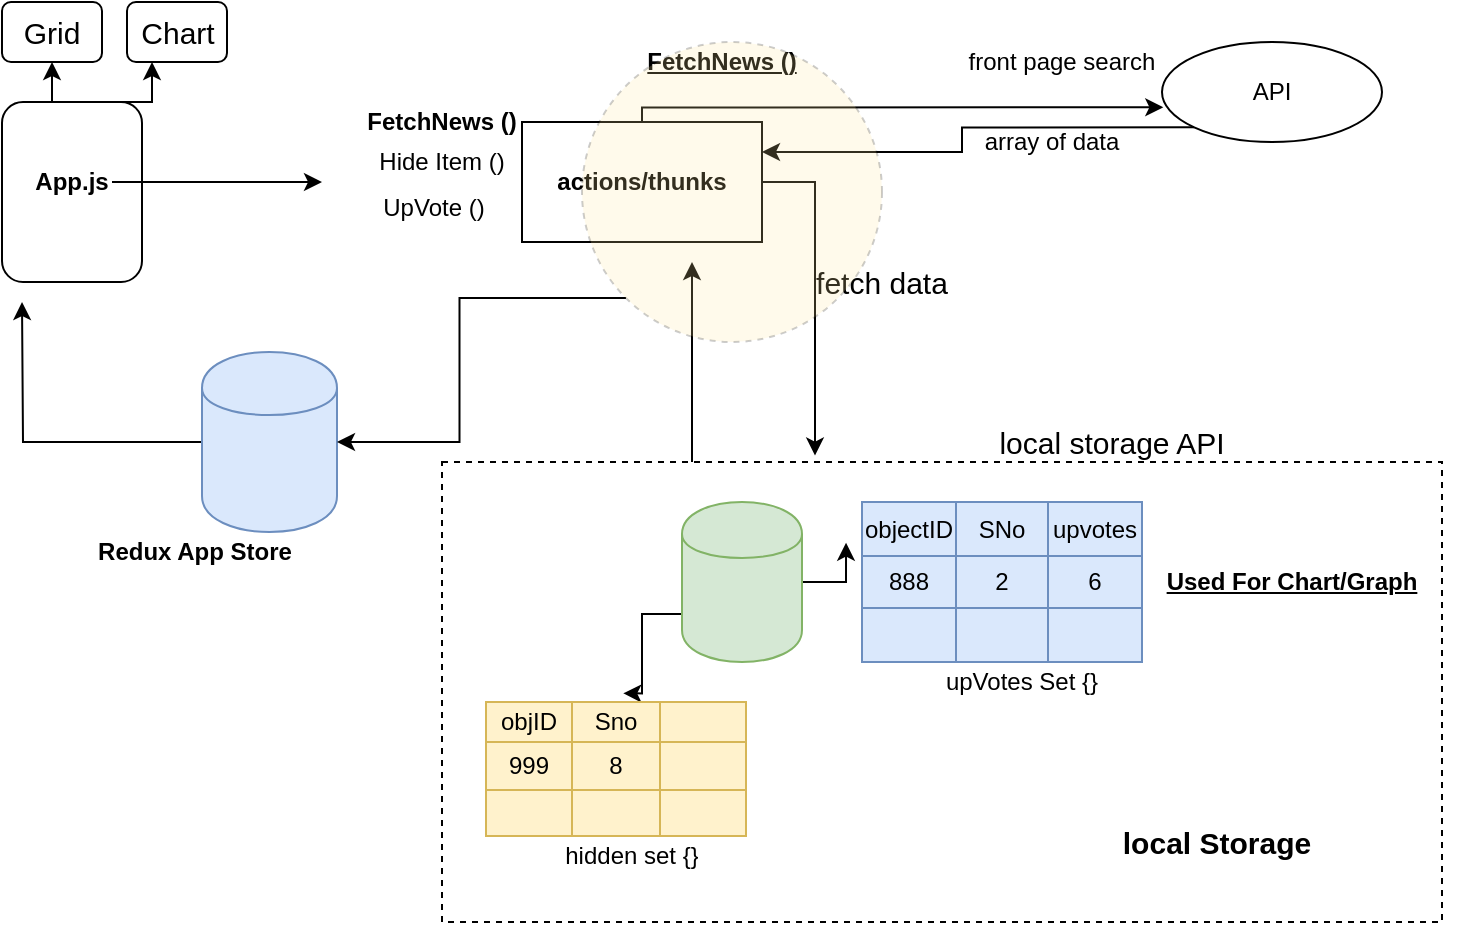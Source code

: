<mxfile version="13.5.1" type="device"><diagram id="1OY8vG89cqY9DOylxmi3" name="Page-1"><mxGraphModel dx="782" dy="545" grid="1" gridSize="10" guides="1" tooltips="1" connect="1" arrows="1" fold="1" page="1" pageScale="1" pageWidth="850" pageHeight="1100" math="0" shadow="0"><root><mxCell id="0"/><mxCell id="1" parent="0"/><mxCell id="Qm3J36VMEmxJ5wWoOTs4-114" style="edgeStyle=orthogonalEdgeStyle;rounded=0;orthogonalLoop=1;jettySize=auto;html=1;exitX=0.25;exitY=0;exitDx=0;exitDy=0;fontSize=15;" edge="1" parent="1" source="Qm3J36VMEmxJ5wWoOTs4-94"><mxGeometry relative="1" as="geometry"><mxPoint x="415" y="130" as="targetPoint"/><Array as="points"><mxPoint x="415" y="190"/><mxPoint x="415" y="190"/></Array></mxGeometry></mxCell><mxCell id="Qm3J36VMEmxJ5wWoOTs4-94" value="" style="rounded=0;whiteSpace=wrap;html=1;fillColor=none;dashed=1;" vertex="1" parent="1"><mxGeometry x="290" y="230" width="500" height="230" as="geometry"/></mxCell><mxCell id="Qm3J36VMEmxJ5wWoOTs4-122" style="edgeStyle=orthogonalEdgeStyle;rounded=0;orthogonalLoop=1;jettySize=auto;html=1;exitX=0.25;exitY=0;exitDx=0;exitDy=0;entryX=0.5;entryY=1;entryDx=0;entryDy=0;fontSize=15;" edge="1" parent="1" source="Qm3J36VMEmxJ5wWoOTs4-1" target="Qm3J36VMEmxJ5wWoOTs4-96"><mxGeometry relative="1" as="geometry"/></mxCell><mxCell id="Qm3J36VMEmxJ5wWoOTs4-123" style="edgeStyle=orthogonalEdgeStyle;rounded=0;orthogonalLoop=1;jettySize=auto;html=1;exitX=0.75;exitY=0;exitDx=0;exitDy=0;entryX=0.25;entryY=1;entryDx=0;entryDy=0;fontSize=15;" edge="1" parent="1" source="Qm3J36VMEmxJ5wWoOTs4-1" target="Qm3J36VMEmxJ5wWoOTs4-97"><mxGeometry relative="1" as="geometry"/></mxCell><mxCell id="Qm3J36VMEmxJ5wWoOTs4-1" value="" style="rounded=1;whiteSpace=wrap;html=1;" vertex="1" parent="1"><mxGeometry x="70" y="50" width="70" height="90" as="geometry"/></mxCell><mxCell id="Qm3J36VMEmxJ5wWoOTs4-8" style="edgeStyle=orthogonalEdgeStyle;rounded=0;orthogonalLoop=1;jettySize=auto;html=1;" edge="1" parent="1" source="Qm3J36VMEmxJ5wWoOTs4-2"><mxGeometry relative="1" as="geometry"><mxPoint x="230" y="90" as="targetPoint"/></mxGeometry></mxCell><mxCell id="Qm3J36VMEmxJ5wWoOTs4-2" value="App.js" style="text;html=1;strokeColor=none;fillColor=none;align=center;verticalAlign=middle;whiteSpace=wrap;rounded=0;fontStyle=1" vertex="1" parent="1"><mxGeometry x="85" y="80" width="40" height="20" as="geometry"/></mxCell><mxCell id="Qm3J36VMEmxJ5wWoOTs4-102" style="edgeStyle=orthogonalEdgeStyle;rounded=0;orthogonalLoop=1;jettySize=auto;html=1;entryX=0.006;entryY=0.653;entryDx=0;entryDy=0;entryPerimeter=0;fontSize=15;" edge="1" parent="1" source="Qm3J36VMEmxJ5wWoOTs4-5" target="Qm3J36VMEmxJ5wWoOTs4-24"><mxGeometry relative="1" as="geometry"><Array as="points"><mxPoint x="390" y="53"/></Array></mxGeometry></mxCell><mxCell id="Qm3J36VMEmxJ5wWoOTs4-104" style="edgeStyle=orthogonalEdgeStyle;rounded=0;orthogonalLoop=1;jettySize=auto;html=1;exitX=1;exitY=0.5;exitDx=0;exitDy=0;entryX=0.373;entryY=-0.014;entryDx=0;entryDy=0;entryPerimeter=0;fontSize=15;" edge="1" parent="1" source="Qm3J36VMEmxJ5wWoOTs4-5" target="Qm3J36VMEmxJ5wWoOTs4-94"><mxGeometry relative="1" as="geometry"/></mxCell><mxCell id="Qm3J36VMEmxJ5wWoOTs4-5" value="" style="rounded=0;whiteSpace=wrap;html=1;" vertex="1" parent="1"><mxGeometry x="330" y="60" width="120" height="60" as="geometry"/></mxCell><mxCell id="Qm3J36VMEmxJ5wWoOTs4-6" value="FetchNews ()" style="text;html=1;strokeColor=none;fillColor=none;align=center;verticalAlign=middle;whiteSpace=wrap;rounded=0;fontStyle=5" vertex="1" parent="1"><mxGeometry x="390" y="20" width="80" height="20" as="geometry"/></mxCell><mxCell id="Qm3J36VMEmxJ5wWoOTs4-7" value="actions/thunks" style="text;html=1;strokeColor=none;fillColor=none;align=center;verticalAlign=middle;whiteSpace=wrap;rounded=0;fontStyle=1" vertex="1" parent="1"><mxGeometry x="345" y="80" width="90" height="20" as="geometry"/></mxCell><mxCell id="Qm3J36VMEmxJ5wWoOTs4-103" style="edgeStyle=orthogonalEdgeStyle;rounded=0;orthogonalLoop=1;jettySize=auto;html=1;exitX=0;exitY=1;exitDx=0;exitDy=0;entryX=1;entryY=0.25;entryDx=0;entryDy=0;fontSize=15;" edge="1" parent="1" source="Qm3J36VMEmxJ5wWoOTs4-24" target="Qm3J36VMEmxJ5wWoOTs4-5"><mxGeometry relative="1" as="geometry"/></mxCell><mxCell id="Qm3J36VMEmxJ5wWoOTs4-24" value="API" style="ellipse;whiteSpace=wrap;html=1;" vertex="1" parent="1"><mxGeometry x="650" y="20" width="110" height="50" as="geometry"/></mxCell><mxCell id="Qm3J36VMEmxJ5wWoOTs4-26" value="front page search" style="text;html=1;strokeColor=none;fillColor=none;align=center;verticalAlign=middle;whiteSpace=wrap;rounded=0;" vertex="1" parent="1"><mxGeometry x="550" y="20" width="100" height="20" as="geometry"/></mxCell><mxCell id="Qm3J36VMEmxJ5wWoOTs4-30" value="array of data" style="text;html=1;strokeColor=none;fillColor=none;align=center;verticalAlign=middle;whiteSpace=wrap;rounded=0;" vertex="1" parent="1"><mxGeometry x="560" y="60" width="70" height="20" as="geometry"/></mxCell><mxCell id="Qm3J36VMEmxJ5wWoOTs4-85" style="edgeStyle=orthogonalEdgeStyle;rounded=0;orthogonalLoop=1;jettySize=auto;html=1;exitX=1;exitY=0.5;exitDx=0;exitDy=0;entryX=-0.057;entryY=-0.256;entryDx=0;entryDy=0;entryPerimeter=0;" edge="1" parent="1" source="Qm3J36VMEmxJ5wWoOTs4-31" target="Qm3J36VMEmxJ5wWoOTs4-45"><mxGeometry relative="1" as="geometry"/></mxCell><mxCell id="Qm3J36VMEmxJ5wWoOTs4-95" style="edgeStyle=orthogonalEdgeStyle;rounded=0;orthogonalLoop=1;jettySize=auto;html=1;exitX=0;exitY=0.7;exitDx=0;exitDy=0;entryX=0.528;entryY=-0.217;entryDx=0;entryDy=0;entryPerimeter=0;" edge="1" parent="1" source="Qm3J36VMEmxJ5wWoOTs4-31" target="Qm3J36VMEmxJ5wWoOTs4-68"><mxGeometry relative="1" as="geometry"/></mxCell><mxCell id="Qm3J36VMEmxJ5wWoOTs4-31" value="" style="shape=cylinder;whiteSpace=wrap;html=1;boundedLbl=1;backgroundOutline=1;fillColor=#d5e8d4;strokeColor=#82b366;" vertex="1" parent="1"><mxGeometry x="410" y="250" width="60" height="80" as="geometry"/></mxCell><mxCell id="Qm3J36VMEmxJ5wWoOTs4-32" value="local Storage" style="text;html=1;strokeColor=none;fillColor=none;align=center;verticalAlign=middle;whiteSpace=wrap;rounded=0;fontStyle=1;fontSize=15;" vertex="1" parent="1"><mxGeometry x="610" y="410" width="135" height="20" as="geometry"/></mxCell><mxCell id="Qm3J36VMEmxJ5wWoOTs4-121" style="edgeStyle=orthogonalEdgeStyle;rounded=0;orthogonalLoop=1;jettySize=auto;html=1;exitX=0;exitY=0.5;exitDx=0;exitDy=0;fontSize=15;" edge="1" parent="1" source="Qm3J36VMEmxJ5wWoOTs4-33"><mxGeometry relative="1" as="geometry"><mxPoint x="80" y="150" as="targetPoint"/></mxGeometry></mxCell><mxCell id="Qm3J36VMEmxJ5wWoOTs4-33" value="" style="shape=cylinder;whiteSpace=wrap;html=1;boundedLbl=1;backgroundOutline=1;fillColor=#dae8fc;strokeColor=#6c8ebf;" vertex="1" parent="1"><mxGeometry x="170" y="175" width="67.5" height="90" as="geometry"/></mxCell><mxCell id="Qm3J36VMEmxJ5wWoOTs4-34" value="Redux App Store" style="text;html=1;strokeColor=none;fillColor=none;align=center;verticalAlign=middle;whiteSpace=wrap;rounded=0;fontStyle=1" vertex="1" parent="1"><mxGeometry x="110" y="265" width="112.5" height="20" as="geometry"/></mxCell><mxCell id="Qm3J36VMEmxJ5wWoOTs4-40" value="" style="shape=table;html=1;whiteSpace=wrap;startSize=0;container=1;collapsible=0;childLayout=tableLayout;fillColor=#dae8fc;strokeColor=#6c8ebf;" vertex="1" parent="1"><mxGeometry x="500" y="250" width="140" height="80" as="geometry"/></mxCell><mxCell id="Qm3J36VMEmxJ5wWoOTs4-41" value="" style="shape=partialRectangle;html=1;whiteSpace=wrap;collapsible=0;dropTarget=0;pointerEvents=0;fillColor=none;top=0;left=0;bottom=0;right=0;points=[[0,0.5],[1,0.5]];portConstraint=eastwest;" vertex="1" parent="Qm3J36VMEmxJ5wWoOTs4-40"><mxGeometry width="140" height="27" as="geometry"/></mxCell><mxCell id="Qm3J36VMEmxJ5wWoOTs4-42" value="objectID" style="shape=partialRectangle;html=1;whiteSpace=wrap;connectable=0;fillColor=none;top=0;left=0;bottom=0;right=0;overflow=hidden;" vertex="1" parent="Qm3J36VMEmxJ5wWoOTs4-41"><mxGeometry width="47" height="27" as="geometry"/></mxCell><mxCell id="Qm3J36VMEmxJ5wWoOTs4-43" value="SNo" style="shape=partialRectangle;html=1;whiteSpace=wrap;connectable=0;fillColor=none;top=0;left=0;bottom=0;right=0;overflow=hidden;" vertex="1" parent="Qm3J36VMEmxJ5wWoOTs4-41"><mxGeometry x="47" width="46" height="27" as="geometry"/></mxCell><mxCell id="Qm3J36VMEmxJ5wWoOTs4-44" value="upvotes" style="shape=partialRectangle;html=1;whiteSpace=wrap;connectable=0;fillColor=none;top=0;left=0;bottom=0;right=0;overflow=hidden;" vertex="1" parent="Qm3J36VMEmxJ5wWoOTs4-41"><mxGeometry x="93" width="47" height="27" as="geometry"/></mxCell><mxCell id="Qm3J36VMEmxJ5wWoOTs4-45" value="" style="shape=partialRectangle;html=1;whiteSpace=wrap;collapsible=0;dropTarget=0;pointerEvents=0;fillColor=none;top=0;left=0;bottom=0;right=0;points=[[0,0.5],[1,0.5]];portConstraint=eastwest;" vertex="1" parent="Qm3J36VMEmxJ5wWoOTs4-40"><mxGeometry y="27" width="140" height="26" as="geometry"/></mxCell><mxCell id="Qm3J36VMEmxJ5wWoOTs4-46" value="888" style="shape=partialRectangle;html=1;whiteSpace=wrap;connectable=0;fillColor=none;top=0;left=0;bottom=0;right=0;overflow=hidden;" vertex="1" parent="Qm3J36VMEmxJ5wWoOTs4-45"><mxGeometry width="47" height="26" as="geometry"/></mxCell><mxCell id="Qm3J36VMEmxJ5wWoOTs4-47" value="2" style="shape=partialRectangle;html=1;whiteSpace=wrap;connectable=0;fillColor=none;top=0;left=0;bottom=0;right=0;overflow=hidden;" vertex="1" parent="Qm3J36VMEmxJ5wWoOTs4-45"><mxGeometry x="47" width="46" height="26" as="geometry"/></mxCell><mxCell id="Qm3J36VMEmxJ5wWoOTs4-48" value="6" style="shape=partialRectangle;html=1;whiteSpace=wrap;connectable=0;fillColor=none;top=0;left=0;bottom=0;right=0;overflow=hidden;" vertex="1" parent="Qm3J36VMEmxJ5wWoOTs4-45"><mxGeometry x="93" width="47" height="26" as="geometry"/></mxCell><mxCell id="Qm3J36VMEmxJ5wWoOTs4-49" value="" style="shape=partialRectangle;html=1;whiteSpace=wrap;collapsible=0;dropTarget=0;pointerEvents=0;fillColor=none;top=0;left=0;bottom=0;right=0;points=[[0,0.5],[1,0.5]];portConstraint=eastwest;" vertex="1" parent="Qm3J36VMEmxJ5wWoOTs4-40"><mxGeometry y="53" width="140" height="27" as="geometry"/></mxCell><mxCell id="Qm3J36VMEmxJ5wWoOTs4-50" value="" style="shape=partialRectangle;html=1;whiteSpace=wrap;connectable=0;fillColor=none;top=0;left=0;bottom=0;right=0;overflow=hidden;" vertex="1" parent="Qm3J36VMEmxJ5wWoOTs4-49"><mxGeometry width="47" height="27" as="geometry"/></mxCell><mxCell id="Qm3J36VMEmxJ5wWoOTs4-51" value="" style="shape=partialRectangle;html=1;whiteSpace=wrap;connectable=0;fillColor=none;top=0;left=0;bottom=0;right=0;overflow=hidden;" vertex="1" parent="Qm3J36VMEmxJ5wWoOTs4-49"><mxGeometry x="47" width="46" height="27" as="geometry"/></mxCell><mxCell id="Qm3J36VMEmxJ5wWoOTs4-52" value="" style="shape=partialRectangle;html=1;whiteSpace=wrap;connectable=0;fillColor=none;top=0;left=0;bottom=0;right=0;overflow=hidden;" vertex="1" parent="Qm3J36VMEmxJ5wWoOTs4-49"><mxGeometry x="93" width="47" height="27" as="geometry"/></mxCell><mxCell id="Qm3J36VMEmxJ5wWoOTs4-67" value="" style="shape=table;html=1;whiteSpace=wrap;startSize=0;container=1;collapsible=0;childLayout=tableLayout;fillColor=#fff2cc;strokeColor=#d6b656;" vertex="1" parent="1"><mxGeometry x="312" y="350" width="130" height="67" as="geometry"/></mxCell><mxCell id="Qm3J36VMEmxJ5wWoOTs4-68" value="" style="shape=partialRectangle;html=1;whiteSpace=wrap;collapsible=0;dropTarget=0;pointerEvents=0;fillColor=none;top=0;left=0;bottom=0;right=0;points=[[0,0.5],[1,0.5]];portConstraint=eastwest;" vertex="1" parent="Qm3J36VMEmxJ5wWoOTs4-67"><mxGeometry width="130" height="20" as="geometry"/></mxCell><mxCell id="Qm3J36VMEmxJ5wWoOTs4-69" value="objID" style="shape=partialRectangle;html=1;whiteSpace=wrap;connectable=0;fillColor=none;top=0;left=0;bottom=0;right=0;overflow=hidden;" vertex="1" parent="Qm3J36VMEmxJ5wWoOTs4-68"><mxGeometry width="43" height="20" as="geometry"/></mxCell><mxCell id="Qm3J36VMEmxJ5wWoOTs4-70" value="Sno" style="shape=partialRectangle;html=1;whiteSpace=wrap;connectable=0;fillColor=none;top=0;left=0;bottom=0;right=0;overflow=hidden;" vertex="1" parent="Qm3J36VMEmxJ5wWoOTs4-68"><mxGeometry x="43" width="44" height="20" as="geometry"/></mxCell><mxCell id="Qm3J36VMEmxJ5wWoOTs4-71" value="" style="shape=partialRectangle;html=1;whiteSpace=wrap;connectable=0;fillColor=none;top=0;left=0;bottom=0;right=0;overflow=hidden;" vertex="1" parent="Qm3J36VMEmxJ5wWoOTs4-68"><mxGeometry x="87" width="43" height="20" as="geometry"/></mxCell><mxCell id="Qm3J36VMEmxJ5wWoOTs4-72" value="" style="shape=partialRectangle;html=1;whiteSpace=wrap;collapsible=0;dropTarget=0;pointerEvents=0;fillColor=none;top=0;left=0;bottom=0;right=0;points=[[0,0.5],[1,0.5]];portConstraint=eastwest;" vertex="1" parent="Qm3J36VMEmxJ5wWoOTs4-67"><mxGeometry y="20" width="130" height="24" as="geometry"/></mxCell><mxCell id="Qm3J36VMEmxJ5wWoOTs4-73" value="999" style="shape=partialRectangle;html=1;whiteSpace=wrap;connectable=0;fillColor=none;top=0;left=0;bottom=0;right=0;overflow=hidden;" vertex="1" parent="Qm3J36VMEmxJ5wWoOTs4-72"><mxGeometry width="43" height="24" as="geometry"/></mxCell><mxCell id="Qm3J36VMEmxJ5wWoOTs4-74" value="8" style="shape=partialRectangle;html=1;whiteSpace=wrap;connectable=0;fillColor=none;top=0;left=0;bottom=0;right=0;overflow=hidden;" vertex="1" parent="Qm3J36VMEmxJ5wWoOTs4-72"><mxGeometry x="43" width="44" height="24" as="geometry"/></mxCell><mxCell id="Qm3J36VMEmxJ5wWoOTs4-75" value="" style="shape=partialRectangle;html=1;whiteSpace=wrap;connectable=0;fillColor=none;top=0;left=0;bottom=0;right=0;overflow=hidden;" vertex="1" parent="Qm3J36VMEmxJ5wWoOTs4-72"><mxGeometry x="87" width="43" height="24" as="geometry"/></mxCell><mxCell id="Qm3J36VMEmxJ5wWoOTs4-76" value="" style="shape=partialRectangle;html=1;whiteSpace=wrap;collapsible=0;dropTarget=0;pointerEvents=0;fillColor=none;top=0;left=0;bottom=0;right=0;points=[[0,0.5],[1,0.5]];portConstraint=eastwest;" vertex="1" parent="Qm3J36VMEmxJ5wWoOTs4-67"><mxGeometry y="44" width="130" height="23" as="geometry"/></mxCell><mxCell id="Qm3J36VMEmxJ5wWoOTs4-77" value="" style="shape=partialRectangle;html=1;whiteSpace=wrap;connectable=0;fillColor=none;top=0;left=0;bottom=0;right=0;overflow=hidden;" vertex="1" parent="Qm3J36VMEmxJ5wWoOTs4-76"><mxGeometry width="43" height="23" as="geometry"/></mxCell><mxCell id="Qm3J36VMEmxJ5wWoOTs4-78" value="" style="shape=partialRectangle;html=1;whiteSpace=wrap;connectable=0;fillColor=none;top=0;left=0;bottom=0;right=0;overflow=hidden;" vertex="1" parent="Qm3J36VMEmxJ5wWoOTs4-76"><mxGeometry x="43" width="44" height="23" as="geometry"/></mxCell><mxCell id="Qm3J36VMEmxJ5wWoOTs4-79" value="" style="shape=partialRectangle;html=1;whiteSpace=wrap;connectable=0;fillColor=none;top=0;left=0;bottom=0;right=0;overflow=hidden;" vertex="1" parent="Qm3J36VMEmxJ5wWoOTs4-76"><mxGeometry x="87" width="43" height="23" as="geometry"/></mxCell><UserObject label="upVotes Set {}" placeholders="1" name="Variable" id="Qm3J36VMEmxJ5wWoOTs4-81"><mxCell style="text;html=1;strokeColor=none;fillColor=none;align=center;verticalAlign=middle;whiteSpace=wrap;overflow=hidden;" vertex="1" parent="1"><mxGeometry x="540" y="330" width="80" height="20" as="geometry"/></mxCell></UserObject><UserObject label="hidden set {}" placeholders="1" name="Variable" id="Qm3J36VMEmxJ5wWoOTs4-82"><mxCell style="text;html=1;strokeColor=none;fillColor=none;align=center;verticalAlign=middle;whiteSpace=wrap;overflow=hidden;" vertex="1" parent="1"><mxGeometry x="345" y="417" width="80" height="20" as="geometry"/></mxCell></UserObject><UserObject label="Used For Chart/Graph" placeholders="1" name="Variable" id="Qm3J36VMEmxJ5wWoOTs4-93"><mxCell style="text;html=1;strokeColor=none;fillColor=none;align=center;verticalAlign=middle;whiteSpace=wrap;overflow=hidden;fontStyle=5" vertex="1" parent="1"><mxGeometry x="630" y="280" width="170" height="20" as="geometry"/></mxCell></UserObject><mxCell id="Qm3J36VMEmxJ5wWoOTs4-96" value="Grid" style="rounded=1;whiteSpace=wrap;html=1;fillColor=none;fontSize=15;" vertex="1" parent="1"><mxGeometry x="70" width="50" height="30" as="geometry"/></mxCell><mxCell id="Qm3J36VMEmxJ5wWoOTs4-97" value="Chart" style="rounded=1;whiteSpace=wrap;html=1;fillColor=none;fontSize=15;" vertex="1" parent="1"><mxGeometry x="132.5" width="50" height="30" as="geometry"/></mxCell><mxCell id="Qm3J36VMEmxJ5wWoOTs4-108" value="local storage API" style="text;html=1;strokeColor=none;fillColor=none;align=center;verticalAlign=middle;whiteSpace=wrap;rounded=0;fontSize=15;" vertex="1" parent="1"><mxGeometry x="560" y="210" width="130" height="20" as="geometry"/></mxCell><mxCell id="Qm3J36VMEmxJ5wWoOTs4-112" value="fetch data" style="text;html=1;strokeColor=none;fillColor=none;align=center;verticalAlign=middle;whiteSpace=wrap;rounded=0;fontSize=15;" vertex="1" parent="1"><mxGeometry x="470" y="130" width="80" height="20" as="geometry"/></mxCell><mxCell id="Qm3J36VMEmxJ5wWoOTs4-116" value="Hide Item ()" style="text;html=1;strokeColor=none;fillColor=none;align=center;verticalAlign=middle;whiteSpace=wrap;rounded=0;" vertex="1" parent="1"><mxGeometry x="250" y="70" width="80" height="20" as="geometry"/></mxCell><mxCell id="Qm3J36VMEmxJ5wWoOTs4-124" style="edgeStyle=orthogonalEdgeStyle;rounded=0;orthogonalLoop=1;jettySize=auto;html=1;exitX=0;exitY=1;exitDx=0;exitDy=0;entryX=1;entryY=0.5;entryDx=0;entryDy=0;fontSize=15;" edge="1" parent="1" source="Qm3J36VMEmxJ5wWoOTs4-115" target="Qm3J36VMEmxJ5wWoOTs4-33"><mxGeometry relative="1" as="geometry"/></mxCell><mxCell id="Qm3J36VMEmxJ5wWoOTs4-115" value="" style="ellipse;whiteSpace=wrap;html=1;aspect=fixed;fontSize=15;opacity=20;fillColor=#FFE599;dashed=1;" vertex="1" parent="1"><mxGeometry x="360" y="20" width="150" height="150" as="geometry"/></mxCell><mxCell id="Qm3J36VMEmxJ5wWoOTs4-125" value="FetchNews ()" style="text;html=1;strokeColor=none;fillColor=none;align=center;verticalAlign=middle;whiteSpace=wrap;rounded=0;fontStyle=1" vertex="1" parent="1"><mxGeometry x="250" y="50" width="80" height="20" as="geometry"/></mxCell><mxCell id="Qm3J36VMEmxJ5wWoOTs4-126" value="UpVote ()" style="text;html=1;strokeColor=none;fillColor=none;align=center;verticalAlign=middle;whiteSpace=wrap;rounded=0;" vertex="1" parent="1"><mxGeometry x="246" y="93" width="80" height="20" as="geometry"/></mxCell></root></mxGraphModel></diagram></mxfile>